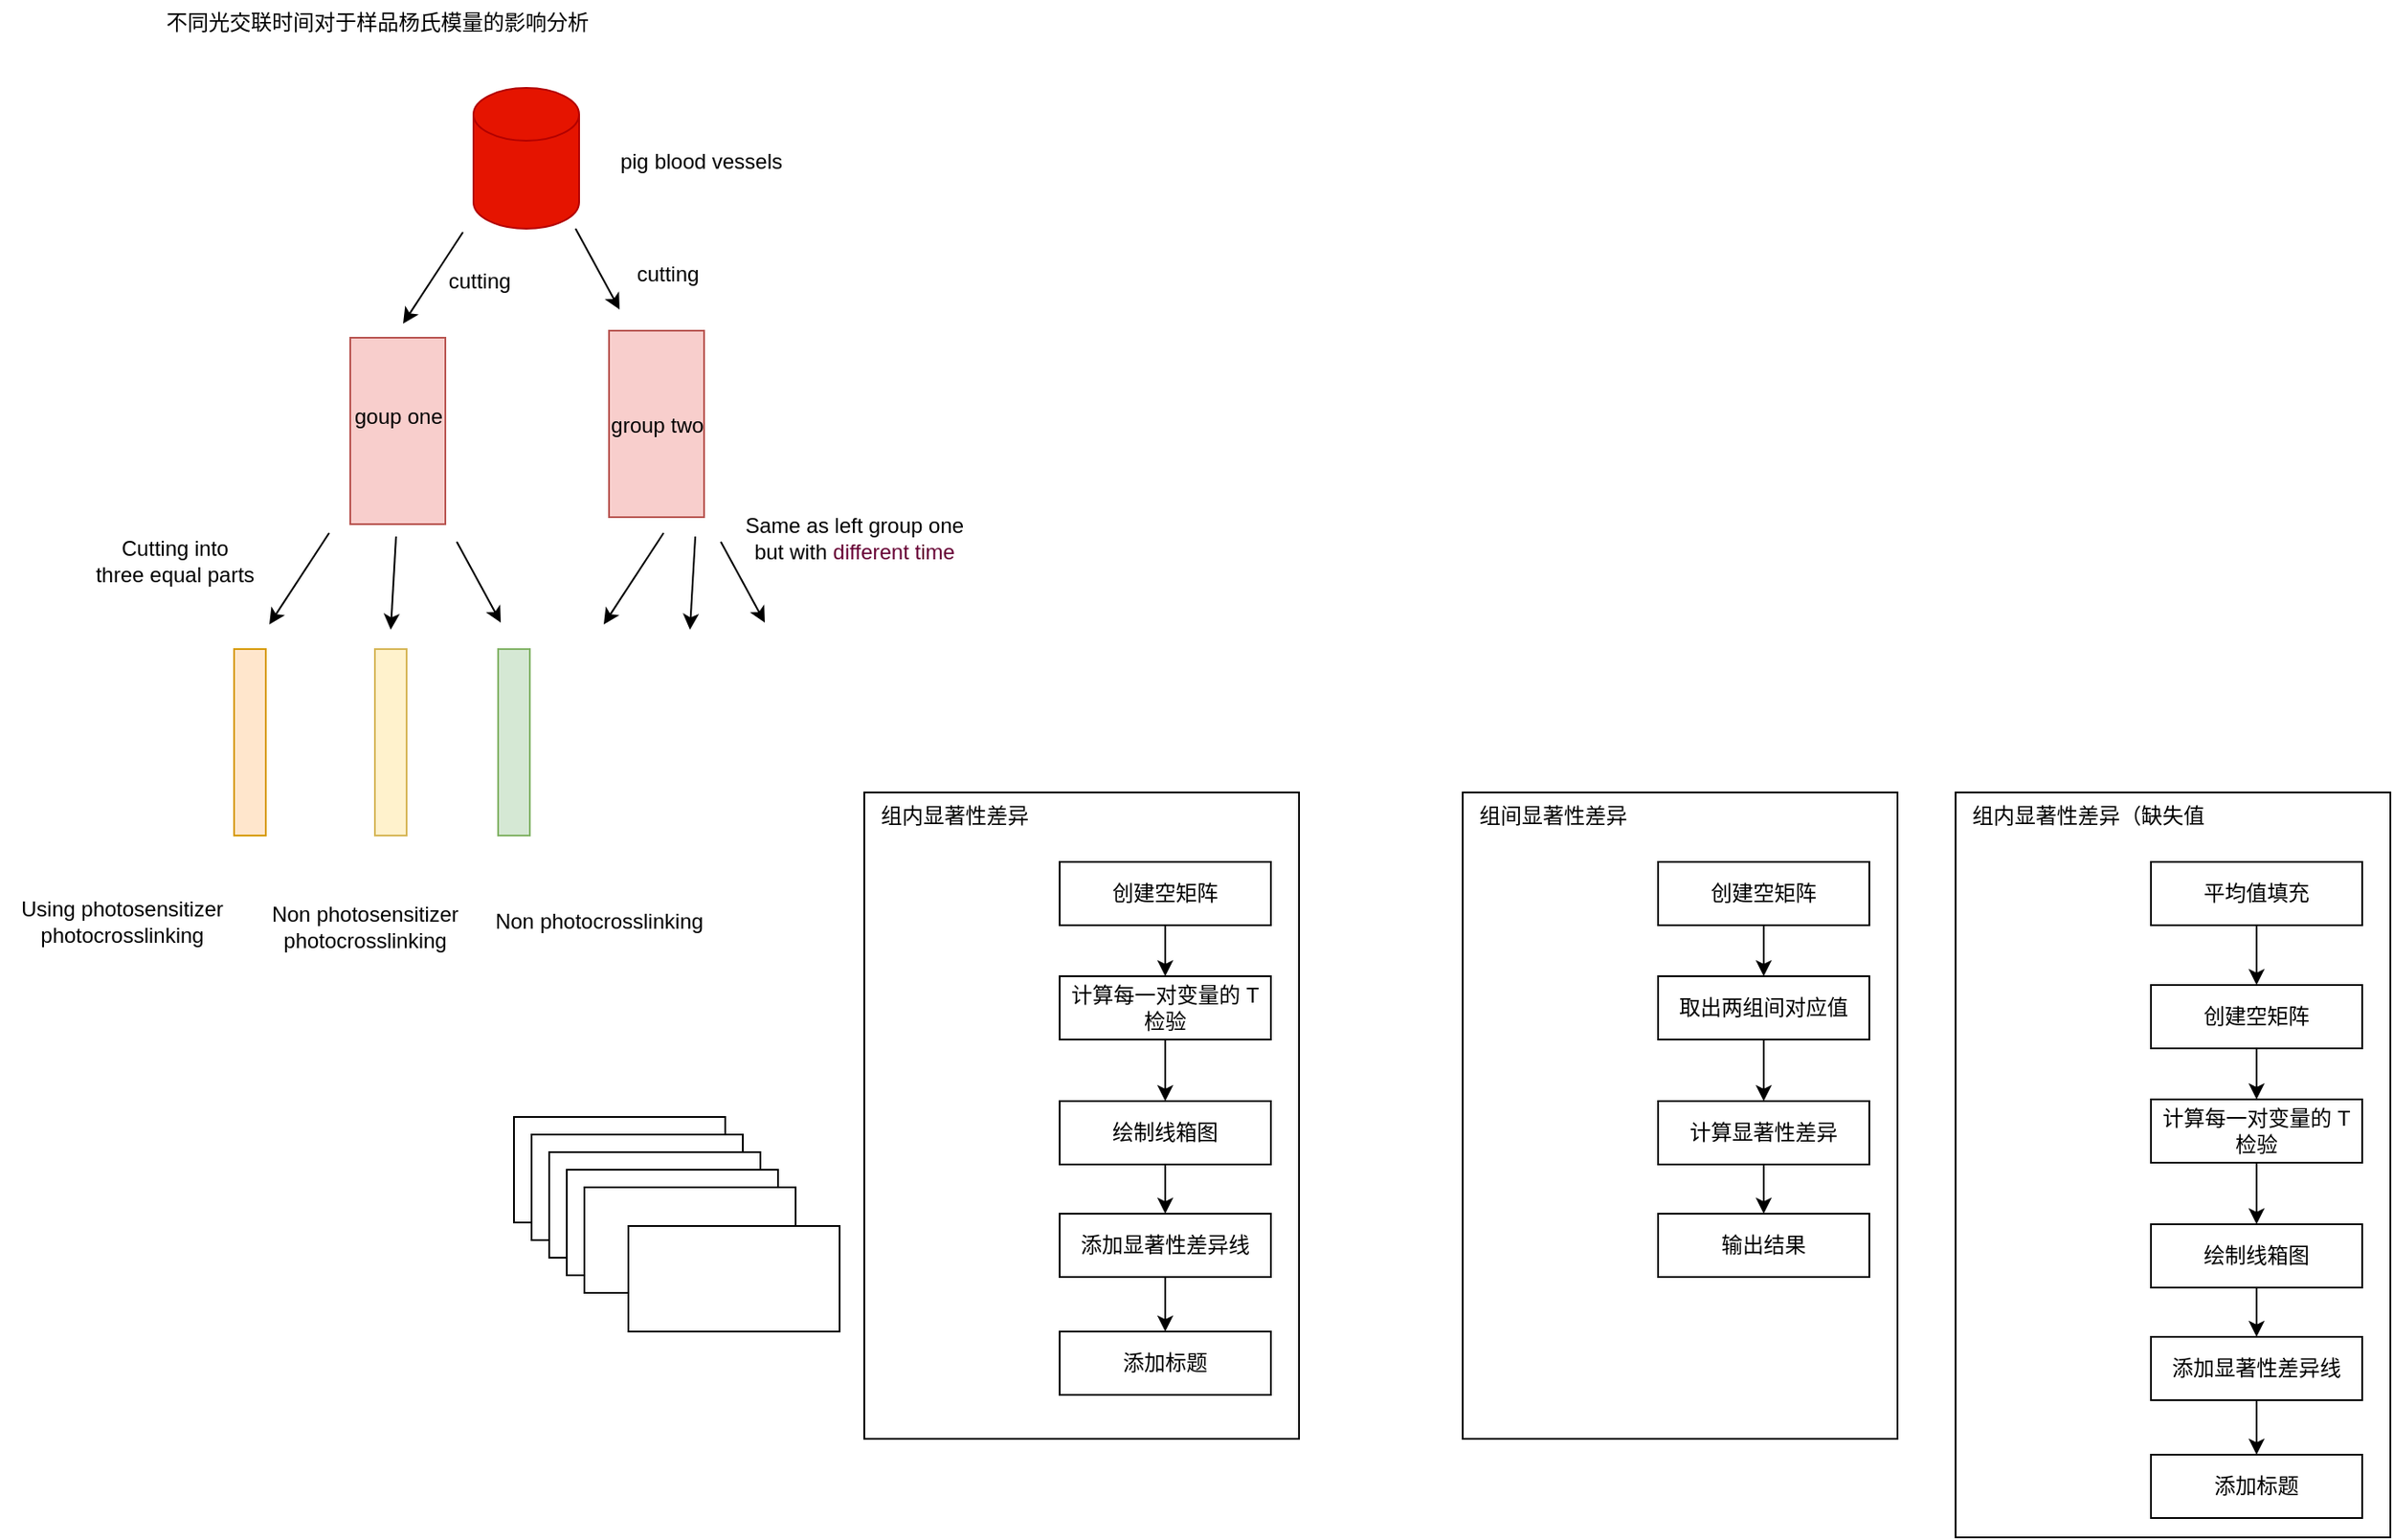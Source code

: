 <mxfile version="24.7.7">
  <diagram name="第 1 页" id="r7j3W-QUFh4BvUSKTI8u">
    <mxGraphModel dx="988" dy="520" grid="0" gridSize="10" guides="1" tooltips="1" connect="1" arrows="1" fold="1" page="1" pageScale="1" pageWidth="827" pageHeight="1169" math="0" shadow="0">
      <root>
        <mxCell id="0" />
        <mxCell id="1" parent="0" />
        <mxCell id="LDm0Ihly63rBwn5-140Z-30" value="" style="rounded=0;whiteSpace=wrap;html=1;" vertex="1" parent="1">
          <mxGeometry x="1119" y="539.5" width="247" height="423.5" as="geometry" />
        </mxCell>
        <mxCell id="ajCh5TlajdikPFk8IcOv-1" value="" style="shape=cylinder3;whiteSpace=wrap;html=1;boundedLbl=1;backgroundOutline=1;size=15;fillColor=#e51400;strokeColor=#B20000;fontColor=#ffffff;" parent="1" vertex="1">
          <mxGeometry x="277" y="139" width="60" height="80" as="geometry" />
        </mxCell>
        <mxCell id="ajCh5TlajdikPFk8IcOv-2" value="pig blood vessels" style="text;html=1;align=center;verticalAlign=middle;resizable=0;points=[];autosize=1;strokeColor=none;fillColor=none;" parent="1" vertex="1">
          <mxGeometry x="348" y="168" width="115" height="26" as="geometry" />
        </mxCell>
        <mxCell id="ajCh5TlajdikPFk8IcOv-3" value="" style="endArrow=classic;html=1;rounded=0;" parent="1" edge="1">
          <mxGeometry width="50" height="50" relative="1" as="geometry">
            <mxPoint x="271" y="221" as="sourcePoint" />
            <mxPoint x="237" y="273" as="targetPoint" />
          </mxGeometry>
        </mxCell>
        <mxCell id="ajCh5TlajdikPFk8IcOv-4" value="" style="endArrow=classic;html=1;rounded=0;" parent="1" edge="1">
          <mxGeometry width="50" height="50" relative="1" as="geometry">
            <mxPoint x="335" y="219" as="sourcePoint" />
            <mxPoint x="360" y="265" as="targetPoint" />
          </mxGeometry>
        </mxCell>
        <mxCell id="ajCh5TlajdikPFk8IcOv-6" value="" style="rounded=0;whiteSpace=wrap;html=1;fillColor=#f8cecc;strokeColor=#b85450;" parent="1" vertex="1">
          <mxGeometry x="207" y="281" width="54" height="106" as="geometry" />
        </mxCell>
        <mxCell id="ajCh5TlajdikPFk8IcOv-7" value="" style="rounded=0;whiteSpace=wrap;html=1;fillColor=#f8cecc;strokeColor=#b85450;" parent="1" vertex="1">
          <mxGeometry x="354" y="277" width="54" height="106" as="geometry" />
        </mxCell>
        <mxCell id="ajCh5TlajdikPFk8IcOv-8" value="cutting" style="text;html=1;align=center;verticalAlign=middle;resizable=0;points=[];autosize=1;strokeColor=none;fillColor=none;" parent="1" vertex="1">
          <mxGeometry x="253" y="236" width="54" height="26" as="geometry" />
        </mxCell>
        <mxCell id="ajCh5TlajdikPFk8IcOv-9" value="cutting" style="text;html=1;align=center;verticalAlign=middle;resizable=0;points=[];autosize=1;strokeColor=none;fillColor=none;" parent="1" vertex="1">
          <mxGeometry x="360" y="232" width="54" height="26" as="geometry" />
        </mxCell>
        <mxCell id="ajCh5TlajdikPFk8IcOv-10" value="" style="endArrow=classic;html=1;rounded=0;" parent="1" edge="1">
          <mxGeometry width="50" height="50" relative="1" as="geometry">
            <mxPoint x="233" y="394" as="sourcePoint" />
            <mxPoint x="230" y="447" as="targetPoint" />
          </mxGeometry>
        </mxCell>
        <mxCell id="ajCh5TlajdikPFk8IcOv-11" value="" style="endArrow=classic;html=1;rounded=0;" parent="1" edge="1">
          <mxGeometry width="50" height="50" relative="1" as="geometry">
            <mxPoint x="195" y="392" as="sourcePoint" />
            <mxPoint x="161" y="444" as="targetPoint" />
          </mxGeometry>
        </mxCell>
        <mxCell id="ajCh5TlajdikPFk8IcOv-12" value="" style="endArrow=classic;html=1;rounded=0;" parent="1" edge="1">
          <mxGeometry width="50" height="50" relative="1" as="geometry">
            <mxPoint x="267.5" y="397" as="sourcePoint" />
            <mxPoint x="292.5" y="443" as="targetPoint" />
          </mxGeometry>
        </mxCell>
        <mxCell id="ajCh5TlajdikPFk8IcOv-13" value="" style="rounded=0;whiteSpace=wrap;html=1;fillColor=#fff2cc;strokeColor=#d6b656;" parent="1" vertex="1">
          <mxGeometry x="221" y="458" width="18" height="106" as="geometry" />
        </mxCell>
        <mxCell id="ajCh5TlajdikPFk8IcOv-14" value="" style="rounded=0;whiteSpace=wrap;html=1;fillColor=#ffe6cc;strokeColor=#d79b00;" parent="1" vertex="1">
          <mxGeometry x="141" y="458" width="18" height="106" as="geometry" />
        </mxCell>
        <mxCell id="ajCh5TlajdikPFk8IcOv-15" value="" style="rounded=0;whiteSpace=wrap;html=1;fillColor=#d5e8d4;strokeColor=#82b366;" parent="1" vertex="1">
          <mxGeometry x="291" y="458" width="18" height="106" as="geometry" />
        </mxCell>
        <mxCell id="ajCh5TlajdikPFk8IcOv-16" value="Cutting into &lt;br&gt;three equal parts" style="text;html=1;align=center;verticalAlign=middle;resizable=0;points=[];autosize=1;strokeColor=none;fillColor=none;" parent="1" vertex="1">
          <mxGeometry x="51" y="387" width="111" height="41" as="geometry" />
        </mxCell>
        <mxCell id="ajCh5TlajdikPFk8IcOv-17" value="Using photosensitizer&lt;br&gt;photocrosslinking" style="text;html=1;align=center;verticalAlign=middle;resizable=0;points=[];autosize=1;strokeColor=none;fillColor=none;" parent="1" vertex="1">
          <mxGeometry x="8" y="592" width="138" height="41" as="geometry" />
        </mxCell>
        <mxCell id="ajCh5TlajdikPFk8IcOv-18" value="&lt;div&gt;Non photosensitizer&lt;/div&gt;&lt;div&gt;photocrosslinking&lt;/div&gt;" style="text;html=1;align=center;verticalAlign=middle;resizable=0;points=[];autosize=1;strokeColor=none;fillColor=none;" parent="1" vertex="1">
          <mxGeometry x="151" y="595" width="128" height="41" as="geometry" />
        </mxCell>
        <mxCell id="ajCh5TlajdikPFk8IcOv-19" value="Non photocrosslinking" style="text;html=1;align=center;verticalAlign=middle;resizable=0;points=[];autosize=1;strokeColor=none;fillColor=none;" parent="1" vertex="1">
          <mxGeometry x="277" y="599.5" width="142" height="26" as="geometry" />
        </mxCell>
        <mxCell id="ajCh5TlajdikPFk8IcOv-23" value="" style="endArrow=classic;html=1;rounded=0;" parent="1" edge="1">
          <mxGeometry width="50" height="50" relative="1" as="geometry">
            <mxPoint x="403" y="394" as="sourcePoint" />
            <mxPoint x="400" y="447" as="targetPoint" />
          </mxGeometry>
        </mxCell>
        <mxCell id="ajCh5TlajdikPFk8IcOv-24" value="" style="endArrow=classic;html=1;rounded=0;" parent="1" edge="1">
          <mxGeometry width="50" height="50" relative="1" as="geometry">
            <mxPoint x="417.5" y="397" as="sourcePoint" />
            <mxPoint x="442.5" y="443" as="targetPoint" />
          </mxGeometry>
        </mxCell>
        <mxCell id="ajCh5TlajdikPFk8IcOv-25" value="" style="endArrow=classic;html=1;rounded=0;" parent="1" edge="1">
          <mxGeometry width="50" height="50" relative="1" as="geometry">
            <mxPoint x="385" y="392" as="sourcePoint" />
            <mxPoint x="351" y="444" as="targetPoint" />
          </mxGeometry>
        </mxCell>
        <mxCell id="ajCh5TlajdikPFk8IcOv-26" value="&lt;div&gt;Same as left group one&lt;br&gt;&lt;/div&gt;&lt;div&gt;but with &lt;font data-darkreader-inline-color=&quot;&quot; style=&quot;--darkreader-inline-color: #ff85c2;&quot; color=&quot;#660033&quot;&gt;different time&lt;/font&gt;&lt;br&gt;&lt;/div&gt;" style="text;html=1;align=center;verticalAlign=middle;resizable=0;points=[];autosize=1;strokeColor=none;fillColor=none;" parent="1" vertex="1">
          <mxGeometry x="420" y="374" width="146" height="41" as="geometry" />
        </mxCell>
        <mxCell id="ajCh5TlajdikPFk8IcOv-27" value="goup one" style="text;html=1;align=center;verticalAlign=middle;resizable=0;points=[];autosize=1;strokeColor=none;fillColor=none;" parent="1" vertex="1">
          <mxGeometry x="199" y="313" width="70" height="26" as="geometry" />
        </mxCell>
        <mxCell id="ajCh5TlajdikPFk8IcOv-28" value="&lt;div&gt;group two&lt;/div&gt;&lt;div&gt;&lt;br&gt;&lt;/div&gt;" style="text;html=1;align=center;verticalAlign=middle;resizable=0;points=[];autosize=1;strokeColor=none;fillColor=none;" parent="1" vertex="1">
          <mxGeometry x="345" y="317" width="72" height="41" as="geometry" />
        </mxCell>
        <mxCell id="ajCh5TlajdikPFk8IcOv-29" value="&lt;div&gt;不同光交联时间对于样品杨氏模量的影响分析&lt;/div&gt;" style="text;html=1;align=center;verticalAlign=middle;resizable=0;points=[];autosize=1;strokeColor=none;fillColor=none;" parent="1" vertex="1">
          <mxGeometry x="92.5" y="89" width="258" height="26" as="geometry" />
        </mxCell>
        <mxCell id="LDm0Ihly63rBwn5-140Z-1" value="" style="rounded=0;whiteSpace=wrap;html=1;" vertex="1" parent="1">
          <mxGeometry x="300" y="724" width="120" height="60" as="geometry" />
        </mxCell>
        <mxCell id="LDm0Ihly63rBwn5-140Z-2" value="" style="rounded=0;whiteSpace=wrap;html=1;" vertex="1" parent="1">
          <mxGeometry x="310" y="734" width="120" height="60" as="geometry" />
        </mxCell>
        <mxCell id="LDm0Ihly63rBwn5-140Z-3" value="" style="rounded=0;whiteSpace=wrap;html=1;" vertex="1" parent="1">
          <mxGeometry x="320" y="744" width="120" height="60" as="geometry" />
        </mxCell>
        <mxCell id="LDm0Ihly63rBwn5-140Z-4" value="" style="rounded=0;whiteSpace=wrap;html=1;" vertex="1" parent="1">
          <mxGeometry x="330" y="754" width="120" height="60" as="geometry" />
        </mxCell>
        <mxCell id="LDm0Ihly63rBwn5-140Z-5" value="" style="rounded=0;whiteSpace=wrap;html=1;" vertex="1" parent="1">
          <mxGeometry x="340" y="764" width="120" height="60" as="geometry" />
        </mxCell>
        <mxCell id="LDm0Ihly63rBwn5-140Z-6" value="" style="rounded=0;whiteSpace=wrap;html=1;" vertex="1" parent="1">
          <mxGeometry x="365" y="786" width="120" height="60" as="geometry" />
        </mxCell>
        <mxCell id="LDm0Ihly63rBwn5-140Z-7" value="" style="rounded=0;whiteSpace=wrap;html=1;" vertex="1" parent="1">
          <mxGeometry x="499" y="539.5" width="247" height="367.5" as="geometry" />
        </mxCell>
        <mxCell id="LDm0Ihly63rBwn5-140Z-14" style="edgeStyle=orthogonalEdgeStyle;rounded=0;orthogonalLoop=1;jettySize=auto;html=1;" edge="1" parent="1" source="LDm0Ihly63rBwn5-140Z-8" target="LDm0Ihly63rBwn5-140Z-9">
          <mxGeometry relative="1" as="geometry" />
        </mxCell>
        <mxCell id="LDm0Ihly63rBwn5-140Z-8" value="&lt;div&gt;创建空矩阵&lt;/div&gt;" style="rounded=0;whiteSpace=wrap;html=1;" vertex="1" parent="1">
          <mxGeometry x="610" y="579" width="120" height="36" as="geometry" />
        </mxCell>
        <mxCell id="LDm0Ihly63rBwn5-140Z-15" style="edgeStyle=orthogonalEdgeStyle;rounded=0;orthogonalLoop=1;jettySize=auto;html=1;" edge="1" parent="1" source="LDm0Ihly63rBwn5-140Z-9" target="LDm0Ihly63rBwn5-140Z-10">
          <mxGeometry relative="1" as="geometry" />
        </mxCell>
        <mxCell id="LDm0Ihly63rBwn5-140Z-9" value="计算每一对变量的 T 检验 " style="rounded=0;whiteSpace=wrap;html=1;" vertex="1" parent="1">
          <mxGeometry x="610" y="644" width="120" height="36" as="geometry" />
        </mxCell>
        <mxCell id="LDm0Ihly63rBwn5-140Z-16" style="edgeStyle=orthogonalEdgeStyle;rounded=0;orthogonalLoop=1;jettySize=auto;html=1;" edge="1" parent="1" source="LDm0Ihly63rBwn5-140Z-10" target="LDm0Ihly63rBwn5-140Z-11">
          <mxGeometry relative="1" as="geometry" />
        </mxCell>
        <mxCell id="LDm0Ihly63rBwn5-140Z-10" value="绘制线箱图" style="rounded=0;whiteSpace=wrap;html=1;" vertex="1" parent="1">
          <mxGeometry x="610" y="715" width="120" height="36" as="geometry" />
        </mxCell>
        <mxCell id="LDm0Ihly63rBwn5-140Z-17" style="edgeStyle=orthogonalEdgeStyle;rounded=0;orthogonalLoop=1;jettySize=auto;html=1;" edge="1" parent="1" source="LDm0Ihly63rBwn5-140Z-11" target="LDm0Ihly63rBwn5-140Z-12">
          <mxGeometry relative="1" as="geometry" />
        </mxCell>
        <mxCell id="LDm0Ihly63rBwn5-140Z-11" value="添加显著性差异线" style="rounded=0;whiteSpace=wrap;html=1;" vertex="1" parent="1">
          <mxGeometry x="610" y="779" width="120" height="36" as="geometry" />
        </mxCell>
        <mxCell id="LDm0Ihly63rBwn5-140Z-12" value="添加标题" style="rounded=0;whiteSpace=wrap;html=1;" vertex="1" parent="1">
          <mxGeometry x="610" y="846" width="120" height="36" as="geometry" />
        </mxCell>
        <mxCell id="LDm0Ihly63rBwn5-140Z-18" value="组内显著性差异" style="text;html=1;align=center;verticalAlign=middle;resizable=0;points=[];autosize=1;strokeColor=none;fillColor=none;" vertex="1" parent="1">
          <mxGeometry x="499" y="539.5" width="102" height="26" as="geometry" />
        </mxCell>
        <mxCell id="LDm0Ihly63rBwn5-140Z-19" value="" style="rounded=0;whiteSpace=wrap;html=1;" vertex="1" parent="1">
          <mxGeometry x="839" y="539.5" width="247" height="367.5" as="geometry" />
        </mxCell>
        <mxCell id="LDm0Ihly63rBwn5-140Z-20" style="edgeStyle=orthogonalEdgeStyle;rounded=0;orthogonalLoop=1;jettySize=auto;html=1;" edge="1" parent="1" source="LDm0Ihly63rBwn5-140Z-21" target="LDm0Ihly63rBwn5-140Z-23">
          <mxGeometry relative="1" as="geometry" />
        </mxCell>
        <mxCell id="LDm0Ihly63rBwn5-140Z-21" value="&lt;div&gt;创建空矩阵&lt;/div&gt;" style="rounded=0;whiteSpace=wrap;html=1;" vertex="1" parent="1">
          <mxGeometry x="950" y="579" width="120" height="36" as="geometry" />
        </mxCell>
        <mxCell id="LDm0Ihly63rBwn5-140Z-22" style="edgeStyle=orthogonalEdgeStyle;rounded=0;orthogonalLoop=1;jettySize=auto;html=1;" edge="1" parent="1" source="LDm0Ihly63rBwn5-140Z-23" target="LDm0Ihly63rBwn5-140Z-25">
          <mxGeometry relative="1" as="geometry" />
        </mxCell>
        <mxCell id="LDm0Ihly63rBwn5-140Z-23" value="取出两组间对应值" style="rounded=0;whiteSpace=wrap;html=1;" vertex="1" parent="1">
          <mxGeometry x="950" y="644" width="120" height="36" as="geometry" />
        </mxCell>
        <mxCell id="LDm0Ihly63rBwn5-140Z-24" style="edgeStyle=orthogonalEdgeStyle;rounded=0;orthogonalLoop=1;jettySize=auto;html=1;" edge="1" parent="1" source="LDm0Ihly63rBwn5-140Z-25" target="LDm0Ihly63rBwn5-140Z-27">
          <mxGeometry relative="1" as="geometry" />
        </mxCell>
        <mxCell id="LDm0Ihly63rBwn5-140Z-25" value="计算显著性差异" style="rounded=0;whiteSpace=wrap;html=1;" vertex="1" parent="1">
          <mxGeometry x="950" y="715" width="120" height="36" as="geometry" />
        </mxCell>
        <mxCell id="LDm0Ihly63rBwn5-140Z-27" value="输出结果" style="rounded=0;whiteSpace=wrap;html=1;" vertex="1" parent="1">
          <mxGeometry x="950" y="779" width="120" height="36" as="geometry" />
        </mxCell>
        <mxCell id="LDm0Ihly63rBwn5-140Z-29" value="组间显著性差异" style="text;html=1;align=center;verticalAlign=middle;resizable=0;points=[];autosize=1;strokeColor=none;fillColor=none;" vertex="1" parent="1">
          <mxGeometry x="839" y="539.5" width="102" height="26" as="geometry" />
        </mxCell>
        <mxCell id="LDm0Ihly63rBwn5-140Z-31" style="edgeStyle=orthogonalEdgeStyle;rounded=0;orthogonalLoop=1;jettySize=auto;html=1;" edge="1" parent="1" source="LDm0Ihly63rBwn5-140Z-32" target="LDm0Ihly63rBwn5-140Z-34">
          <mxGeometry relative="1" as="geometry" />
        </mxCell>
        <mxCell id="LDm0Ihly63rBwn5-140Z-32" value="&lt;div&gt;创建空矩阵&lt;/div&gt;" style="rounded=0;whiteSpace=wrap;html=1;" vertex="1" parent="1">
          <mxGeometry x="1230" y="649" width="120" height="36" as="geometry" />
        </mxCell>
        <mxCell id="LDm0Ihly63rBwn5-140Z-33" style="edgeStyle=orthogonalEdgeStyle;rounded=0;orthogonalLoop=1;jettySize=auto;html=1;" edge="1" parent="1" source="LDm0Ihly63rBwn5-140Z-34" target="LDm0Ihly63rBwn5-140Z-36">
          <mxGeometry relative="1" as="geometry" />
        </mxCell>
        <mxCell id="LDm0Ihly63rBwn5-140Z-34" value="计算每一对变量的 T 检验 " style="rounded=0;whiteSpace=wrap;html=1;" vertex="1" parent="1">
          <mxGeometry x="1230" y="714" width="120" height="36" as="geometry" />
        </mxCell>
        <mxCell id="LDm0Ihly63rBwn5-140Z-35" style="edgeStyle=orthogonalEdgeStyle;rounded=0;orthogonalLoop=1;jettySize=auto;html=1;" edge="1" parent="1" source="LDm0Ihly63rBwn5-140Z-36" target="LDm0Ihly63rBwn5-140Z-38">
          <mxGeometry relative="1" as="geometry" />
        </mxCell>
        <mxCell id="LDm0Ihly63rBwn5-140Z-36" value="绘制线箱图" style="rounded=0;whiteSpace=wrap;html=1;" vertex="1" parent="1">
          <mxGeometry x="1230" y="785" width="120" height="36" as="geometry" />
        </mxCell>
        <mxCell id="LDm0Ihly63rBwn5-140Z-37" style="edgeStyle=orthogonalEdgeStyle;rounded=0;orthogonalLoop=1;jettySize=auto;html=1;" edge="1" parent="1" source="LDm0Ihly63rBwn5-140Z-38" target="LDm0Ihly63rBwn5-140Z-39">
          <mxGeometry relative="1" as="geometry" />
        </mxCell>
        <mxCell id="LDm0Ihly63rBwn5-140Z-38" value="添加显著性差异线" style="rounded=0;whiteSpace=wrap;html=1;" vertex="1" parent="1">
          <mxGeometry x="1230" y="849" width="120" height="36" as="geometry" />
        </mxCell>
        <mxCell id="LDm0Ihly63rBwn5-140Z-39" value="添加标题" style="rounded=0;whiteSpace=wrap;html=1;" vertex="1" parent="1">
          <mxGeometry x="1230" y="916" width="120" height="36" as="geometry" />
        </mxCell>
        <mxCell id="LDm0Ihly63rBwn5-140Z-40" value="组内显著性差异（缺失值 " style="text;html=1;align=center;verticalAlign=middle;resizable=0;points=[];autosize=1;strokeColor=none;fillColor=none;" vertex="1" parent="1">
          <mxGeometry x="1119" y="539.5" width="150" height="26" as="geometry" />
        </mxCell>
        <mxCell id="LDm0Ihly63rBwn5-140Z-42" style="edgeStyle=orthogonalEdgeStyle;rounded=0;orthogonalLoop=1;jettySize=auto;html=1;" edge="1" parent="1" source="LDm0Ihly63rBwn5-140Z-41" target="LDm0Ihly63rBwn5-140Z-32">
          <mxGeometry relative="1" as="geometry" />
        </mxCell>
        <mxCell id="LDm0Ihly63rBwn5-140Z-41" value="平均值填充" style="rounded=0;whiteSpace=wrap;html=1;" vertex="1" parent="1">
          <mxGeometry x="1230" y="579" width="120" height="36" as="geometry" />
        </mxCell>
      </root>
    </mxGraphModel>
  </diagram>
</mxfile>
